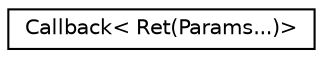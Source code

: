 digraph "Graphical Class Hierarchy"
{
 // LATEX_PDF_SIZE
  edge [fontname="Helvetica",fontsize="10",labelfontname="Helvetica",labelfontsize="10"];
  node [fontname="Helvetica",fontsize="10",shape=record];
  rankdir="LR";
  Node0 [label="Callback\< Ret(Params...)\>",height=0.2,width=0.4,color="black", fillcolor="white", style="filled",URL="$structCallback_3_01Ret_07Params_8_8_8_08_4.html",tooltip=" "];
}
